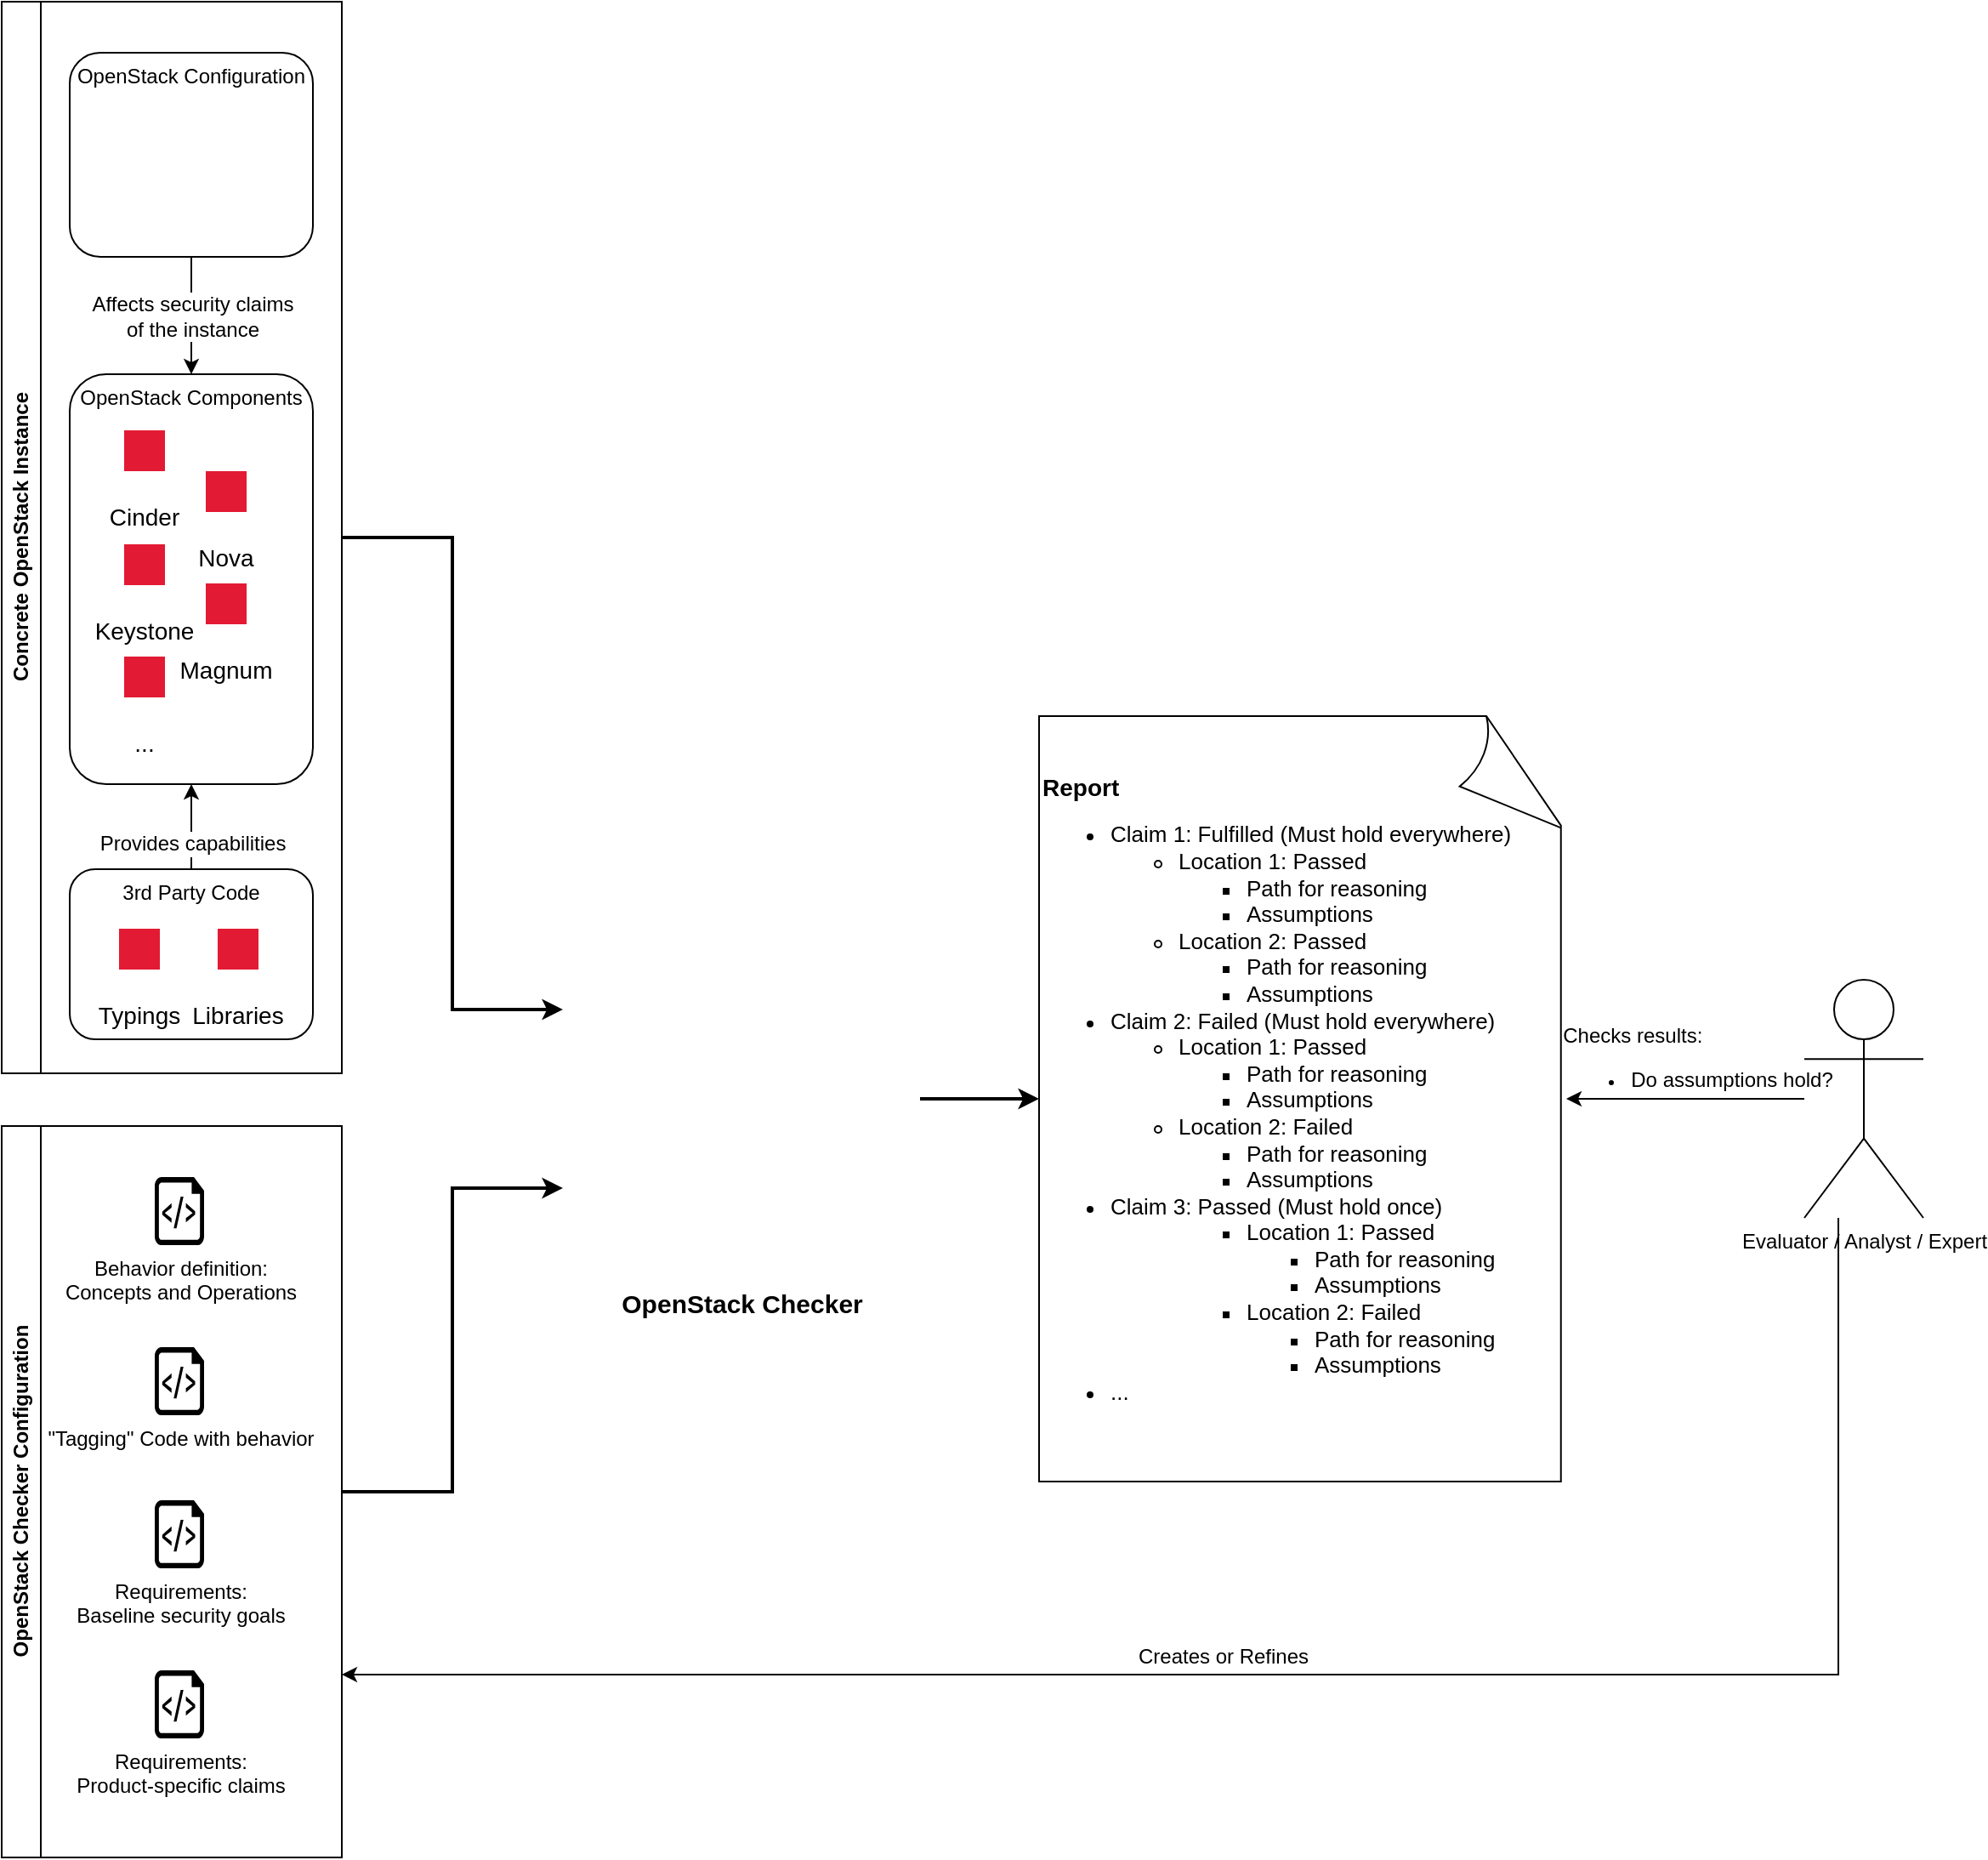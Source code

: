 <mxfile version="26.1.1">
  <diagram name="Page-1" id="L78AJPJvc2NDhOua8oAC">
    <mxGraphModel dx="794" dy="2324" grid="1" gridSize="10" guides="1" tooltips="1" connect="1" arrows="1" fold="1" page="1" pageScale="1" pageWidth="827" pageHeight="1169" math="0" shadow="0">
      <root>
        <mxCell id="0" />
        <mxCell id="1" parent="0" />
        <mxCell id="JvCo5mv1Kt_hMhOHNI84-17" value="OpenStack Components" style="rounded=1;whiteSpace=wrap;html=1;fillColor=none;verticalAlign=top;" vertex="1" parent="1">
          <mxGeometry x="110" y="109" width="143" height="241" as="geometry" />
        </mxCell>
        <mxCell id="JvCo5mv1Kt_hMhOHNI84-1" value="Cinder" style="shape=rect;fillColor=none;aspect=fixed;resizable=0;labelPosition=center;verticalLabelPosition=bottom;align=center;verticalAlign=top;strokeColor=none;fontSize=14;" vertex="1" parent="1">
          <mxGeometry x="130" y="130" width="48" height="48" as="geometry" />
        </mxCell>
        <mxCell id="JvCo5mv1Kt_hMhOHNI84-2" value="" style="fillColor=#E31A33;strokeColor=none;dashed=0;outlineConnect=0;html=1;labelPosition=center;verticalLabelPosition=bottom;verticalAlign=top;part=1;movable=0;resizable=0;rotatable=0;shape=mxgraph.ibm_cloud.repo--source-code" vertex="1" parent="JvCo5mv1Kt_hMhOHNI84-1">
          <mxGeometry width="24" height="24" relative="1" as="geometry">
            <mxPoint x="12" y="12" as="offset" />
          </mxGeometry>
        </mxCell>
        <mxCell id="JvCo5mv1Kt_hMhOHNI84-4" value="Nova" style="shape=rect;fillColor=none;aspect=fixed;resizable=0;labelPosition=center;verticalLabelPosition=bottom;align=center;verticalAlign=top;strokeColor=none;fontSize=14;" vertex="1" parent="1">
          <mxGeometry x="178" y="154" width="48" height="48" as="geometry" />
        </mxCell>
        <mxCell id="JvCo5mv1Kt_hMhOHNI84-5" value="" style="fillColor=#E31A33;strokeColor=none;dashed=0;outlineConnect=0;html=1;labelPosition=center;verticalLabelPosition=bottom;verticalAlign=top;part=1;movable=0;resizable=0;rotatable=0;shape=mxgraph.ibm_cloud.repo--source-code" vertex="1" parent="JvCo5mv1Kt_hMhOHNI84-4">
          <mxGeometry width="24" height="24" relative="1" as="geometry">
            <mxPoint x="12" y="12" as="offset" />
          </mxGeometry>
        </mxCell>
        <mxCell id="JvCo5mv1Kt_hMhOHNI84-6" value="Keystone" style="shape=rect;fillColor=none;aspect=fixed;resizable=0;labelPosition=center;verticalLabelPosition=bottom;align=center;verticalAlign=top;strokeColor=none;fontSize=14;" vertex="1" parent="1">
          <mxGeometry x="130" y="197" width="48" height="48" as="geometry" />
        </mxCell>
        <mxCell id="JvCo5mv1Kt_hMhOHNI84-7" value="" style="fillColor=#E31A33;strokeColor=none;dashed=0;outlineConnect=0;html=1;labelPosition=center;verticalLabelPosition=bottom;verticalAlign=top;part=1;movable=0;resizable=0;rotatable=0;shape=mxgraph.ibm_cloud.repo--source-code" vertex="1" parent="JvCo5mv1Kt_hMhOHNI84-6">
          <mxGeometry width="24" height="24" relative="1" as="geometry">
            <mxPoint x="12" y="12" as="offset" />
          </mxGeometry>
        </mxCell>
        <mxCell id="JvCo5mv1Kt_hMhOHNI84-8" value="Magnum" style="shape=rect;fillColor=none;aspect=fixed;resizable=0;labelPosition=center;verticalLabelPosition=bottom;align=center;verticalAlign=top;strokeColor=none;fontSize=14;" vertex="1" parent="1">
          <mxGeometry x="178" y="220" width="48" height="48" as="geometry" />
        </mxCell>
        <mxCell id="JvCo5mv1Kt_hMhOHNI84-9" value="" style="fillColor=#E31A33;strokeColor=none;dashed=0;outlineConnect=0;html=1;labelPosition=center;verticalLabelPosition=bottom;verticalAlign=top;part=1;movable=0;resizable=0;rotatable=0;shape=mxgraph.ibm_cloud.repo--source-code" vertex="1" parent="JvCo5mv1Kt_hMhOHNI84-8">
          <mxGeometry width="24" height="24" relative="1" as="geometry">
            <mxPoint x="12" y="12" as="offset" />
          </mxGeometry>
        </mxCell>
        <mxCell id="JvCo5mv1Kt_hMhOHNI84-10" value="..." style="shape=rect;fillColor=none;aspect=fixed;resizable=0;labelPosition=center;verticalLabelPosition=bottom;align=center;verticalAlign=top;strokeColor=none;fontSize=14;" vertex="1" parent="1">
          <mxGeometry x="130" y="263" width="48" height="48" as="geometry" />
        </mxCell>
        <mxCell id="JvCo5mv1Kt_hMhOHNI84-11" value="" style="fillColor=#E31A33;strokeColor=none;dashed=0;outlineConnect=0;html=1;labelPosition=center;verticalLabelPosition=bottom;verticalAlign=top;part=1;movable=0;resizable=0;rotatable=0;shape=mxgraph.ibm_cloud.repo--source-code" vertex="1" parent="JvCo5mv1Kt_hMhOHNI84-10">
          <mxGeometry width="24" height="24" relative="1" as="geometry">
            <mxPoint x="12" y="12" as="offset" />
          </mxGeometry>
        </mxCell>
        <mxCell id="JvCo5mv1Kt_hMhOHNI84-39" style="edgeStyle=orthogonalEdgeStyle;rounded=0;orthogonalLoop=1;jettySize=auto;html=1;entryX=0.5;entryY=1;entryDx=0;entryDy=0;" edge="1" parent="1" source="JvCo5mv1Kt_hMhOHNI84-18" target="JvCo5mv1Kt_hMhOHNI84-17">
          <mxGeometry relative="1" as="geometry" />
        </mxCell>
        <mxCell id="JvCo5mv1Kt_hMhOHNI84-40" value="&lt;font style=&quot;font-size: 12px;&quot;&gt;Provides capabilities&lt;/font&gt;" style="edgeLabel;html=1;align=center;verticalAlign=middle;resizable=0;points=[];" vertex="1" connectable="0" parent="JvCo5mv1Kt_hMhOHNI84-39">
          <mxGeometry x="-0.4" y="1" relative="1" as="geometry">
            <mxPoint x="1" as="offset" />
          </mxGeometry>
        </mxCell>
        <mxCell id="JvCo5mv1Kt_hMhOHNI84-18" value="3rd Party Code" style="rounded=1;whiteSpace=wrap;html=1;fillColor=none;verticalAlign=top;" vertex="1" parent="1">
          <mxGeometry x="110" y="400" width="143" height="100" as="geometry" />
        </mxCell>
        <mxCell id="JvCo5mv1Kt_hMhOHNI84-19" value="Typings" style="shape=rect;fillColor=none;aspect=fixed;resizable=0;labelPosition=center;verticalLabelPosition=bottom;align=center;verticalAlign=top;strokeColor=none;fontSize=14;" vertex="1" parent="1">
          <mxGeometry x="127" y="423" width="48" height="48" as="geometry" />
        </mxCell>
        <mxCell id="JvCo5mv1Kt_hMhOHNI84-20" value="" style="fillColor=#E31A33;strokeColor=none;dashed=0;outlineConnect=0;html=1;labelPosition=center;verticalLabelPosition=bottom;verticalAlign=top;part=1;movable=0;resizable=0;rotatable=0;shape=mxgraph.ibm_cloud.repo--source-code" vertex="1" parent="JvCo5mv1Kt_hMhOHNI84-19">
          <mxGeometry width="24" height="24" relative="1" as="geometry">
            <mxPoint x="12" y="12" as="offset" />
          </mxGeometry>
        </mxCell>
        <mxCell id="JvCo5mv1Kt_hMhOHNI84-23" value="Libraries" style="shape=rect;fillColor=none;aspect=fixed;resizable=0;labelPosition=center;verticalLabelPosition=bottom;align=center;verticalAlign=top;strokeColor=none;fontSize=14;" vertex="1" parent="1">
          <mxGeometry x="185" y="423" width="48" height="48" as="geometry" />
        </mxCell>
        <mxCell id="JvCo5mv1Kt_hMhOHNI84-24" value="" style="fillColor=#E31A33;strokeColor=none;dashed=0;outlineConnect=0;html=1;labelPosition=center;verticalLabelPosition=bottom;verticalAlign=top;part=1;movable=0;resizable=0;rotatable=0;shape=mxgraph.ibm_cloud.repo--source-code" vertex="1" parent="JvCo5mv1Kt_hMhOHNI84-23">
          <mxGeometry width="24" height="24" relative="1" as="geometry">
            <mxPoint x="12" y="12" as="offset" />
          </mxGeometry>
        </mxCell>
        <mxCell id="JvCo5mv1Kt_hMhOHNI84-37" value="Affects security claims&lt;div&gt;of the instance&lt;/div&gt;" style="edgeStyle=orthogonalEdgeStyle;rounded=0;orthogonalLoop=1;jettySize=auto;html=1;exitX=0.5;exitY=1;exitDx=0;exitDy=0;entryX=0.5;entryY=0;entryDx=0;entryDy=0;fontSize=12;" edge="1" parent="1" source="JvCo5mv1Kt_hMhOHNI84-33" target="JvCo5mv1Kt_hMhOHNI84-17">
          <mxGeometry relative="1" as="geometry" />
        </mxCell>
        <mxCell id="JvCo5mv1Kt_hMhOHNI84-33" value="OpenStack Configuration" style="rounded=1;whiteSpace=wrap;html=1;fillColor=none;verticalAlign=top;" vertex="1" parent="1">
          <mxGeometry x="110" y="-80" width="143" height="120" as="geometry" />
        </mxCell>
        <mxCell id="JvCo5mv1Kt_hMhOHNI84-34" value="" style="shape=image;html=1;verticalAlign=top;verticalLabelPosition=bottom;labelBackgroundColor=#ffffff;imageAspect=0;aspect=fixed;image=https://cdn4.iconfinder.com/data/icons/user-interface-181/32/Gear-128.png" vertex="1" parent="1">
          <mxGeometry x="130" y="-50" width="30" height="30" as="geometry" />
        </mxCell>
        <mxCell id="JvCo5mv1Kt_hMhOHNI84-35" value="" style="shape=image;html=1;verticalAlign=top;verticalLabelPosition=bottom;labelBackgroundColor=#ffffff;imageAspect=0;aspect=fixed;image=https://cdn4.iconfinder.com/data/icons/user-interface-181/32/Gear-128.png" vertex="1" parent="1">
          <mxGeometry x="194" y="-50" width="30" height="30" as="geometry" />
        </mxCell>
        <mxCell id="JvCo5mv1Kt_hMhOHNI84-36" value="" style="shape=image;html=1;verticalAlign=top;verticalLabelPosition=bottom;labelBackgroundColor=#ffffff;imageAspect=0;aspect=fixed;image=https://cdn4.iconfinder.com/data/icons/user-interface-181/32/Gear-128.png" vertex="1" parent="1">
          <mxGeometry x="166.5" y="-20" width="30" height="30" as="geometry" />
        </mxCell>
        <mxCell id="JvCo5mv1Kt_hMhOHNI84-55" style="edgeStyle=orthogonalEdgeStyle;rounded=0;orthogonalLoop=1;jettySize=auto;html=1;entryX=0;entryY=0.25;entryDx=0;entryDy=0;strokeWidth=2;" edge="1" parent="1" source="JvCo5mv1Kt_hMhOHNI84-41" target="JvCo5mv1Kt_hMhOHNI84-54">
          <mxGeometry relative="1" as="geometry" />
        </mxCell>
        <mxCell id="JvCo5mv1Kt_hMhOHNI84-41" value="Concrete OpenStack Instance" style="swimlane;horizontal=0;whiteSpace=wrap;html=1;" vertex="1" parent="1">
          <mxGeometry x="70" y="-110" width="200" height="630" as="geometry" />
        </mxCell>
        <mxCell id="JvCo5mv1Kt_hMhOHNI84-56" style="edgeStyle=orthogonalEdgeStyle;rounded=0;orthogonalLoop=1;jettySize=auto;html=1;entryX=0;entryY=0.75;entryDx=0;entryDy=0;strokeWidth=2;" edge="1" parent="1" source="JvCo5mv1Kt_hMhOHNI84-51" target="JvCo5mv1Kt_hMhOHNI84-54">
          <mxGeometry relative="1" as="geometry" />
        </mxCell>
        <mxCell id="JvCo5mv1Kt_hMhOHNI84-51" value="OpenStack Checker Configuration" style="swimlane;horizontal=0;whiteSpace=wrap;html=1;" vertex="1" parent="1">
          <mxGeometry x="70" y="551" width="200" height="430" as="geometry">
            <mxRectangle x="70" y="551" width="40" height="210" as="alternateBounds" />
          </mxGeometry>
        </mxCell>
        <mxCell id="JvCo5mv1Kt_hMhOHNI84-46" value="Requirements:&lt;br&gt;Baseline security goals" style="verticalLabelPosition=bottom;html=1;verticalAlign=top;align=center;strokeColor=none;fillColor=#000000;shape=mxgraph.azure.script_file;pointerEvents=1;" vertex="1" parent="JvCo5mv1Kt_hMhOHNI84-51">
          <mxGeometry x="90" y="220" width="29" height="40" as="geometry" />
        </mxCell>
        <mxCell id="JvCo5mv1Kt_hMhOHNI84-49" value="Requirements:&lt;br&gt;Product-specific claims" style="verticalLabelPosition=bottom;html=1;verticalAlign=top;align=center;strokeColor=none;fillColor=#000000;shape=mxgraph.azure.script_file;pointerEvents=1;" vertex="1" parent="JvCo5mv1Kt_hMhOHNI84-51">
          <mxGeometry x="90" y="320" width="29" height="40" as="geometry" />
        </mxCell>
        <mxCell id="JvCo5mv1Kt_hMhOHNI84-45" value="&quot;Tagging&quot; Code with behavior" style="verticalLabelPosition=bottom;html=1;verticalAlign=top;align=center;strokeColor=none;fillColor=#000000;shape=mxgraph.azure.script_file;pointerEvents=1;" vertex="1" parent="JvCo5mv1Kt_hMhOHNI84-51">
          <mxGeometry x="90" y="130" width="29" height="40" as="geometry" />
        </mxCell>
        <mxCell id="JvCo5mv1Kt_hMhOHNI84-44" value="Behavior definition:&lt;br&gt;Concepts and Operations" style="verticalLabelPosition=bottom;html=1;verticalAlign=top;align=center;strokeColor=none;fillColor=#000000;shape=mxgraph.azure.script_file;pointerEvents=1;strokeWidth=2;" vertex="1" parent="JvCo5mv1Kt_hMhOHNI84-51">
          <mxGeometry x="90" y="30" width="29" height="40" as="geometry" />
        </mxCell>
        <mxCell id="JvCo5mv1Kt_hMhOHNI84-58" style="edgeStyle=orthogonalEdgeStyle;rounded=0;orthogonalLoop=1;jettySize=auto;html=1;strokeWidth=2;" edge="1" parent="1" source="JvCo5mv1Kt_hMhOHNI84-54" target="JvCo5mv1Kt_hMhOHNI84-57">
          <mxGeometry relative="1" as="geometry" />
        </mxCell>
        <mxCell id="JvCo5mv1Kt_hMhOHNI84-54" value="&lt;font style=&quot;font-size: 15px;&quot;&gt;&lt;b&gt;OpenStack Checker&lt;/b&gt;&lt;/font&gt;" style="shape=image;html=1;verticalAlign=top;verticalLabelPosition=bottom;labelBackgroundColor=#ffffff;imageAspect=0;aspect=fixed;image=https://cdn1.iconfinder.com/data/icons/seo-and-web-development-6/32/development_search_magnifier_magnifying_glass_loupe-67-128.png" vertex="1" parent="1">
          <mxGeometry x="400" y="430" width="210" height="210" as="geometry" />
        </mxCell>
        <mxCell id="JvCo5mv1Kt_hMhOHNI84-57" value="&lt;div style=&quot;&quot;&gt;&lt;b style=&quot;font-size: 14px; background-color: transparent; color: light-dark(rgb(0, 0, 0), rgb(255, 255, 255));&quot;&gt;Report&lt;/b&gt;&lt;/div&gt;&lt;div&gt;&lt;ul&gt;&lt;li style=&quot;&quot;&gt;&lt;font style=&quot;font-size: 13px;&quot;&gt;Claim 1: Fulfilled (Must hold everywhere)&lt;/font&gt;&lt;/li&gt;&lt;ul&gt;&lt;li style=&quot;&quot;&gt;&lt;font style=&quot;font-size: 13px;&quot;&gt;Location 1: Passed&lt;/font&gt;&lt;/li&gt;&lt;ul&gt;&lt;li style=&quot;&quot;&gt;&lt;font style=&quot;font-size: 13px;&quot;&gt;Path for reasoning&lt;/font&gt;&lt;/li&gt;&lt;li style=&quot;&quot;&gt;&lt;font style=&quot;font-size: 13px;&quot;&gt;Assumptions&lt;/font&gt;&lt;/li&gt;&lt;/ul&gt;&lt;li&gt;&lt;font style=&quot;font-size: 13px;&quot;&gt;Location 2: Passed&lt;/font&gt;&lt;/li&gt;&lt;ul&gt;&lt;li&gt;&lt;font style=&quot;font-size: 13px;&quot;&gt;Path for reasoning&lt;/font&gt;&lt;/li&gt;&lt;li&gt;&lt;font style=&quot;font-size: 13px;&quot;&gt;Assumptions&lt;/font&gt;&lt;/li&gt;&lt;/ul&gt;&lt;/ul&gt;&lt;li style=&quot;&quot;&gt;&lt;font style=&quot;font-size: 13px;&quot;&gt;Claim 2: Failed (Must hold everywhere)&lt;/font&gt;&lt;/li&gt;&lt;ul&gt;&lt;li style=&quot;&quot;&gt;&lt;font style=&quot;font-size: 13px;&quot;&gt;Location 1: Passed&lt;/font&gt;&lt;/li&gt;&lt;ul&gt;&lt;li style=&quot;&quot;&gt;&lt;span style=&quot;font-size: 13px;&quot;&gt;Path for reasoning&lt;/span&gt;&lt;/li&gt;&lt;li style=&quot;&quot;&gt;&lt;font style=&quot;font-size: 13px;&quot;&gt;Assumptions&lt;/font&gt;&lt;/li&gt;&lt;/ul&gt;&lt;li&gt;&lt;span style=&quot;background-color: transparent; color: light-dark(rgb(0, 0, 0), rgb(255, 255, 255)); font-size: 13px;&quot;&gt;Location 2: Failed&lt;/span&gt;&lt;/li&gt;&lt;ul&gt;&lt;li&gt;&lt;span style=&quot;background-color: transparent; color: light-dark(rgb(0, 0, 0), rgb(255, 255, 255)); font-size: 13px;&quot;&gt;Path for reasoning&lt;/span&gt;&lt;/li&gt;&lt;li&gt;&lt;span style=&quot;font-size: 13px;&quot;&gt;Assumptions&lt;/span&gt;&lt;/li&gt;&lt;/ul&gt;&lt;/ul&gt;&lt;li&gt;&lt;span style=&quot;font-size: 13px; background-color: transparent; color: light-dark(rgb(0, 0, 0), rgb(255, 255, 255));&quot;&gt;Claim 3: Passed (Must hold once)&lt;/span&gt;&lt;/li&gt;&lt;ul&gt;&lt;ul&gt;&lt;li&gt;&lt;span style=&quot;font-size: 13px; background-color: transparent; color: light-dark(rgb(0, 0, 0), rgb(255, 255, 255));&quot;&gt;Location 1: Passed&lt;/span&gt;&lt;/li&gt;&lt;ul&gt;&lt;li&gt;&lt;span style=&quot;font-size: 13px; background-color: transparent; color: light-dark(rgb(0, 0, 0), rgb(255, 255, 255));&quot;&gt;Path for reasoning&lt;/span&gt;&lt;/li&gt;&lt;li&gt;&lt;span style=&quot;font-size: 13px; background-color: transparent; color: light-dark(rgb(0, 0, 0), rgb(255, 255, 255));&quot;&gt;Assumptions&lt;/span&gt;&lt;/li&gt;&lt;/ul&gt;&lt;li&gt;&lt;span style=&quot;background-color: transparent; color: light-dark(rgb(0, 0, 0), rgb(255, 255, 255)); font-size: 13px;&quot;&gt;Location 2: Failed&lt;/span&gt;&lt;/li&gt;&lt;ul&gt;&lt;li&gt;&lt;span style=&quot;background-color: transparent; color: light-dark(rgb(0, 0, 0), rgb(255, 255, 255)); font-size: 13px;&quot;&gt;Path for reasoning&lt;/span&gt;&lt;/li&gt;&lt;li&gt;&lt;span style=&quot;font-size: 13px; background-color: transparent; color: light-dark(rgb(0, 0, 0), rgb(255, 255, 255));&quot;&gt;Assumptions&lt;/span&gt;&lt;/li&gt;&lt;/ul&gt;&lt;/ul&gt;&lt;/ul&gt;&lt;li&gt;&lt;span style=&quot;font-size: 13px;&quot;&gt;...&lt;/span&gt;&lt;/li&gt;&lt;/ul&gt;&lt;/div&gt;" style="whiteSpace=wrap;html=1;shape=mxgraph.basic.document;align=left;" vertex="1" parent="1">
          <mxGeometry x="680" y="310" width="310" height="450" as="geometry" />
        </mxCell>
        <mxCell id="JvCo5mv1Kt_hMhOHNI84-63" style="edgeStyle=orthogonalEdgeStyle;rounded=0;orthogonalLoop=1;jettySize=auto;html=1;entryX=1;entryY=0.75;entryDx=0;entryDy=0;" edge="1" parent="1" source="JvCo5mv1Kt_hMhOHNI84-59" target="JvCo5mv1Kt_hMhOHNI84-51">
          <mxGeometry relative="1" as="geometry">
            <Array as="points">
              <mxPoint x="1150" y="874" />
            </Array>
          </mxGeometry>
        </mxCell>
        <mxCell id="JvCo5mv1Kt_hMhOHNI84-64" value="&lt;font style=&quot;font-size: 12px;&quot;&gt;Creates or Refines&lt;/font&gt;" style="edgeLabel;html=1;align=center;verticalAlign=bottom;resizable=0;points=[];" vertex="1" connectable="0" parent="JvCo5mv1Kt_hMhOHNI84-63">
          <mxGeometry x="0.1" y="-2" relative="1" as="geometry">
            <mxPoint x="1" as="offset" />
          </mxGeometry>
        </mxCell>
        <mxCell id="JvCo5mv1Kt_hMhOHNI84-59" value="Evaluator / Analyst / Expert" style="shape=umlActor;verticalLabelPosition=bottom;verticalAlign=top;html=1;outlineConnect=0;" vertex="1" parent="1">
          <mxGeometry x="1130" y="465" width="70" height="140" as="geometry" />
        </mxCell>
        <mxCell id="JvCo5mv1Kt_hMhOHNI84-61" style="edgeStyle=orthogonalEdgeStyle;rounded=0;orthogonalLoop=1;jettySize=auto;html=1;entryX=1;entryY=0.5;entryDx=0;entryDy=0;entryPerimeter=0;" edge="1" parent="1" source="JvCo5mv1Kt_hMhOHNI84-59" target="JvCo5mv1Kt_hMhOHNI84-57">
          <mxGeometry relative="1" as="geometry" />
        </mxCell>
        <mxCell id="JvCo5mv1Kt_hMhOHNI84-62" value="&lt;div style=&quot;text-align: left;&quot;&gt;&lt;span style=&quot;color: light-dark(rgb(0, 0, 0), rgb(255, 255, 255));&quot;&gt;&lt;font style=&quot;font-size: 12px;&quot;&gt;Checks results:&lt;/font&gt;&lt;/span&gt;&lt;/div&gt;&lt;ul&gt;&lt;li style=&quot;text-align: left;&quot;&gt;&lt;font style=&quot;font-size: 12px;&quot;&gt;Do assumptions hold?&lt;/font&gt;&lt;/li&gt;&lt;/ul&gt;" style="edgeLabel;html=1;align=center;verticalAlign=middle;resizable=0;points=[];labelBackgroundColor=none;" vertex="1" connectable="0" parent="JvCo5mv1Kt_hMhOHNI84-61">
          <mxGeometry x="0.286" y="-1" relative="1" as="geometry">
            <mxPoint x="27" y="-18" as="offset" />
          </mxGeometry>
        </mxCell>
      </root>
    </mxGraphModel>
  </diagram>
</mxfile>
